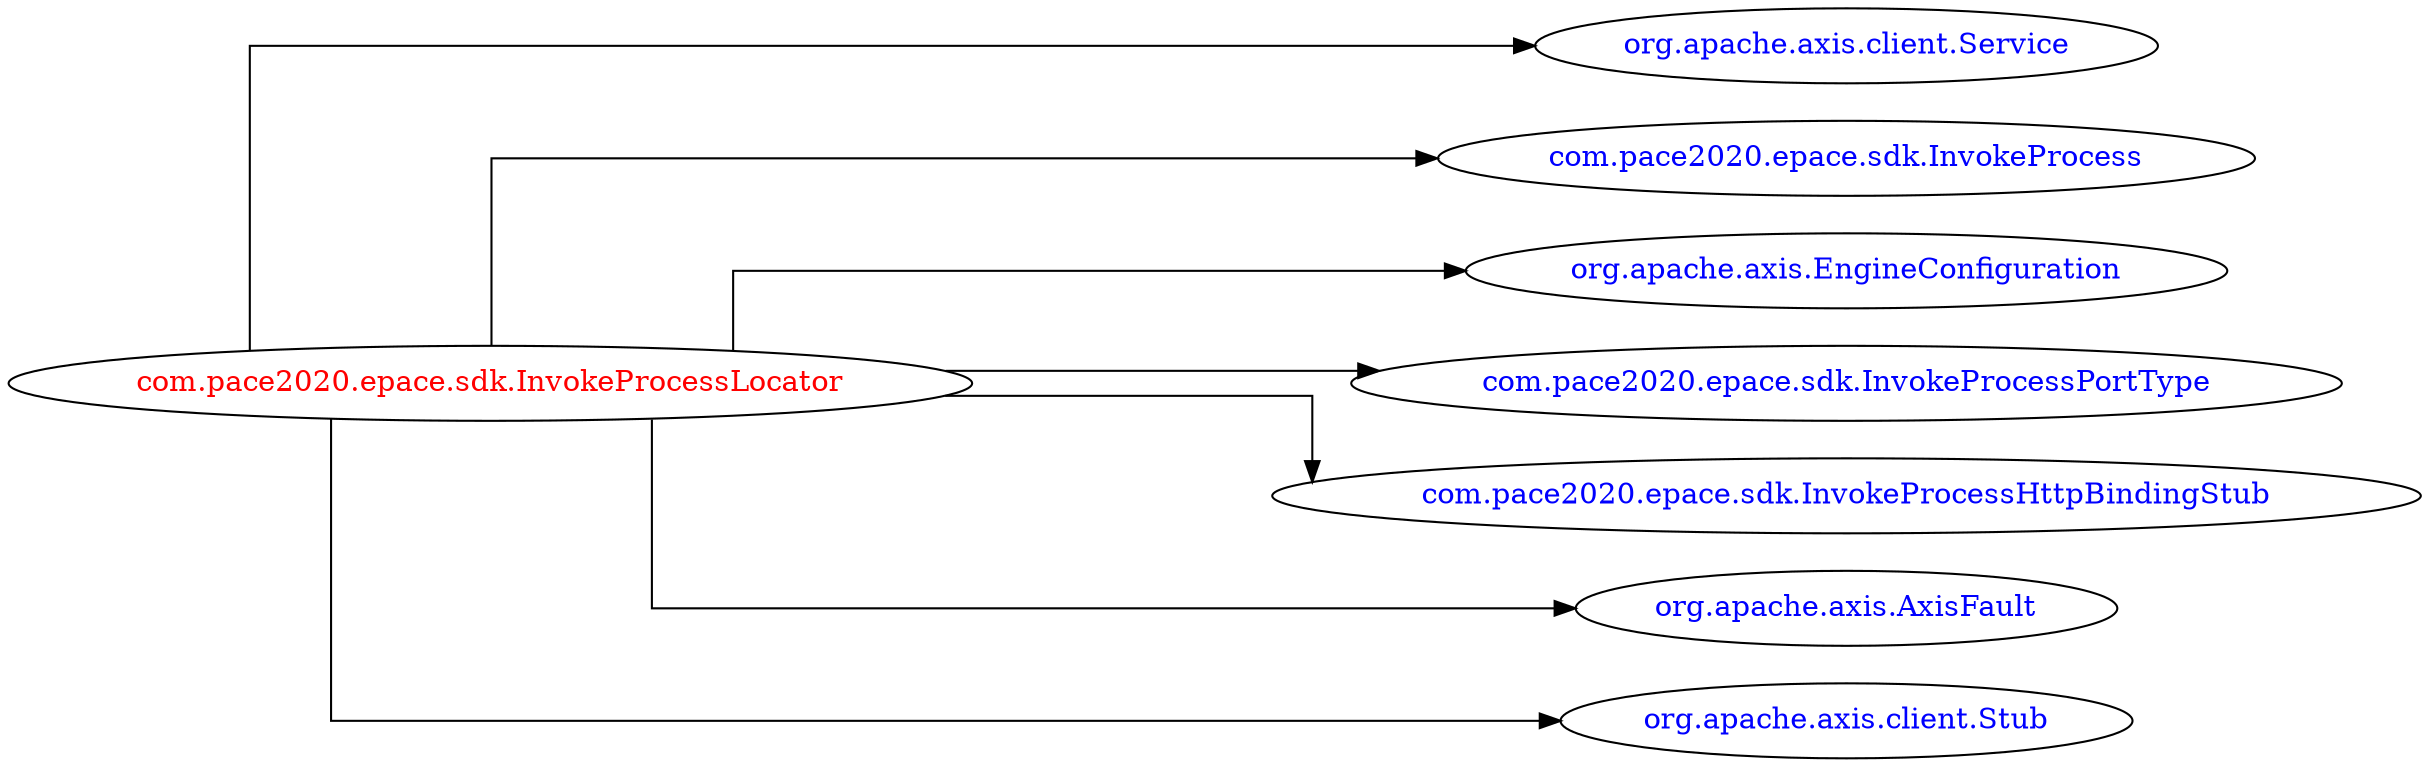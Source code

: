 digraph dependencyGraph {
 concentrate=true;
 ranksep="2.0";
 rankdir="LR"; 
 splines="ortho";
"com.pace2020.epace.sdk.InvokeProcessLocator" [fontcolor="red"];
"org.apache.axis.client.Service" [ fontcolor="blue" ];
"com.pace2020.epace.sdk.InvokeProcessLocator"->"org.apache.axis.client.Service";
"com.pace2020.epace.sdk.InvokeProcess" [ fontcolor="blue" ];
"com.pace2020.epace.sdk.InvokeProcessLocator"->"com.pace2020.epace.sdk.InvokeProcess";
"org.apache.axis.EngineConfiguration" [ fontcolor="blue" ];
"com.pace2020.epace.sdk.InvokeProcessLocator"->"org.apache.axis.EngineConfiguration";
"com.pace2020.epace.sdk.InvokeProcessPortType" [ fontcolor="blue" ];
"com.pace2020.epace.sdk.InvokeProcessLocator"->"com.pace2020.epace.sdk.InvokeProcessPortType";
"com.pace2020.epace.sdk.InvokeProcessHttpBindingStub" [ fontcolor="blue" ];
"com.pace2020.epace.sdk.InvokeProcessLocator"->"com.pace2020.epace.sdk.InvokeProcessHttpBindingStub";
"org.apache.axis.AxisFault" [ fontcolor="blue" ];
"com.pace2020.epace.sdk.InvokeProcessLocator"->"org.apache.axis.AxisFault";
"org.apache.axis.client.Stub" [ fontcolor="blue" ];
"com.pace2020.epace.sdk.InvokeProcessLocator"->"org.apache.axis.client.Stub";
}